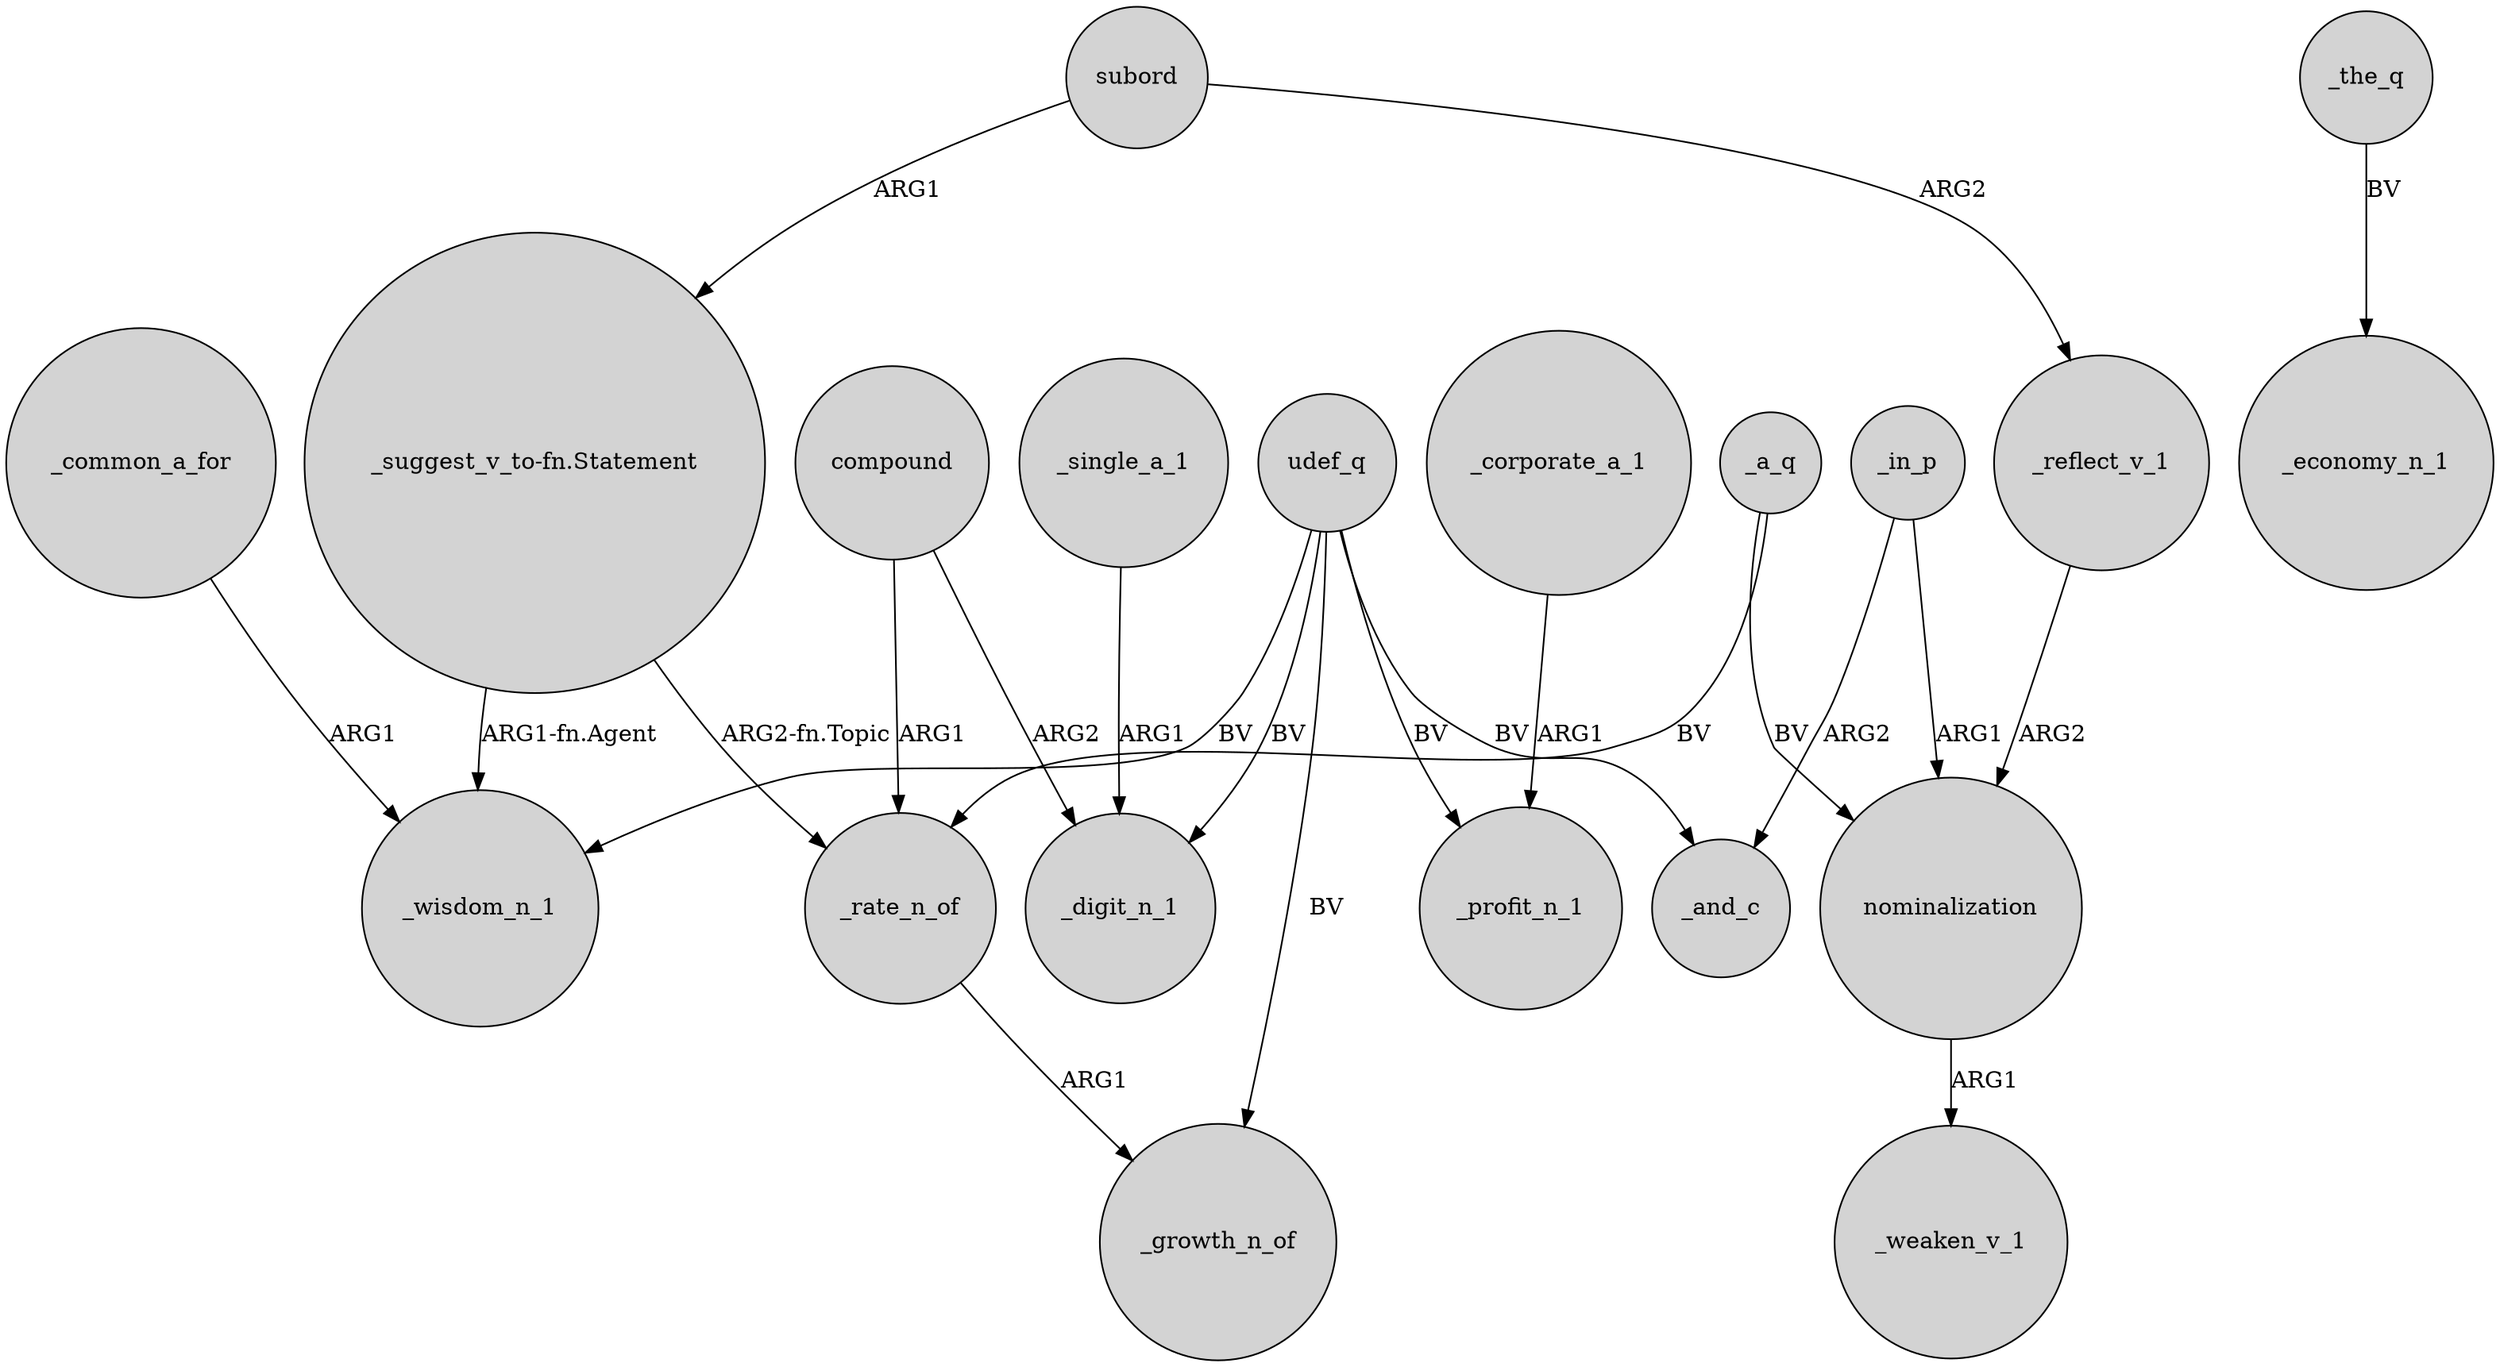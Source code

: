 digraph {
	node [shape=circle style=filled]
	_rate_n_of -> _growth_n_of [label=ARG1]
	"_suggest_v_to-fn.Statement" -> _wisdom_n_1 [label="ARG1-fn.Agent"]
	compound -> _rate_n_of [label=ARG1]
	_the_q -> _economy_n_1 [label=BV]
	nominalization -> _weaken_v_1 [label=ARG1]
	_a_q -> _rate_n_of [label=BV]
	_a_q -> nominalization [label=BV]
	compound -> _digit_n_1 [label=ARG2]
	udef_q -> _digit_n_1 [label=BV]
	subord -> _reflect_v_1 [label=ARG2]
	_single_a_1 -> _digit_n_1 [label=ARG1]
	_in_p -> nominalization [label=ARG1]
	_common_a_for -> _wisdom_n_1 [label=ARG1]
	udef_q -> _wisdom_n_1 [label=BV]
	udef_q -> _profit_n_1 [label=BV]
	"_suggest_v_to-fn.Statement" -> _rate_n_of [label="ARG2-fn.Topic"]
	_reflect_v_1 -> nominalization [label=ARG2]
	udef_q -> _growth_n_of [label=BV]
	udef_q -> _and_c [label=BV]
	_corporate_a_1 -> _profit_n_1 [label=ARG1]
	_in_p -> _and_c [label=ARG2]
	subord -> "_suggest_v_to-fn.Statement" [label=ARG1]
}
